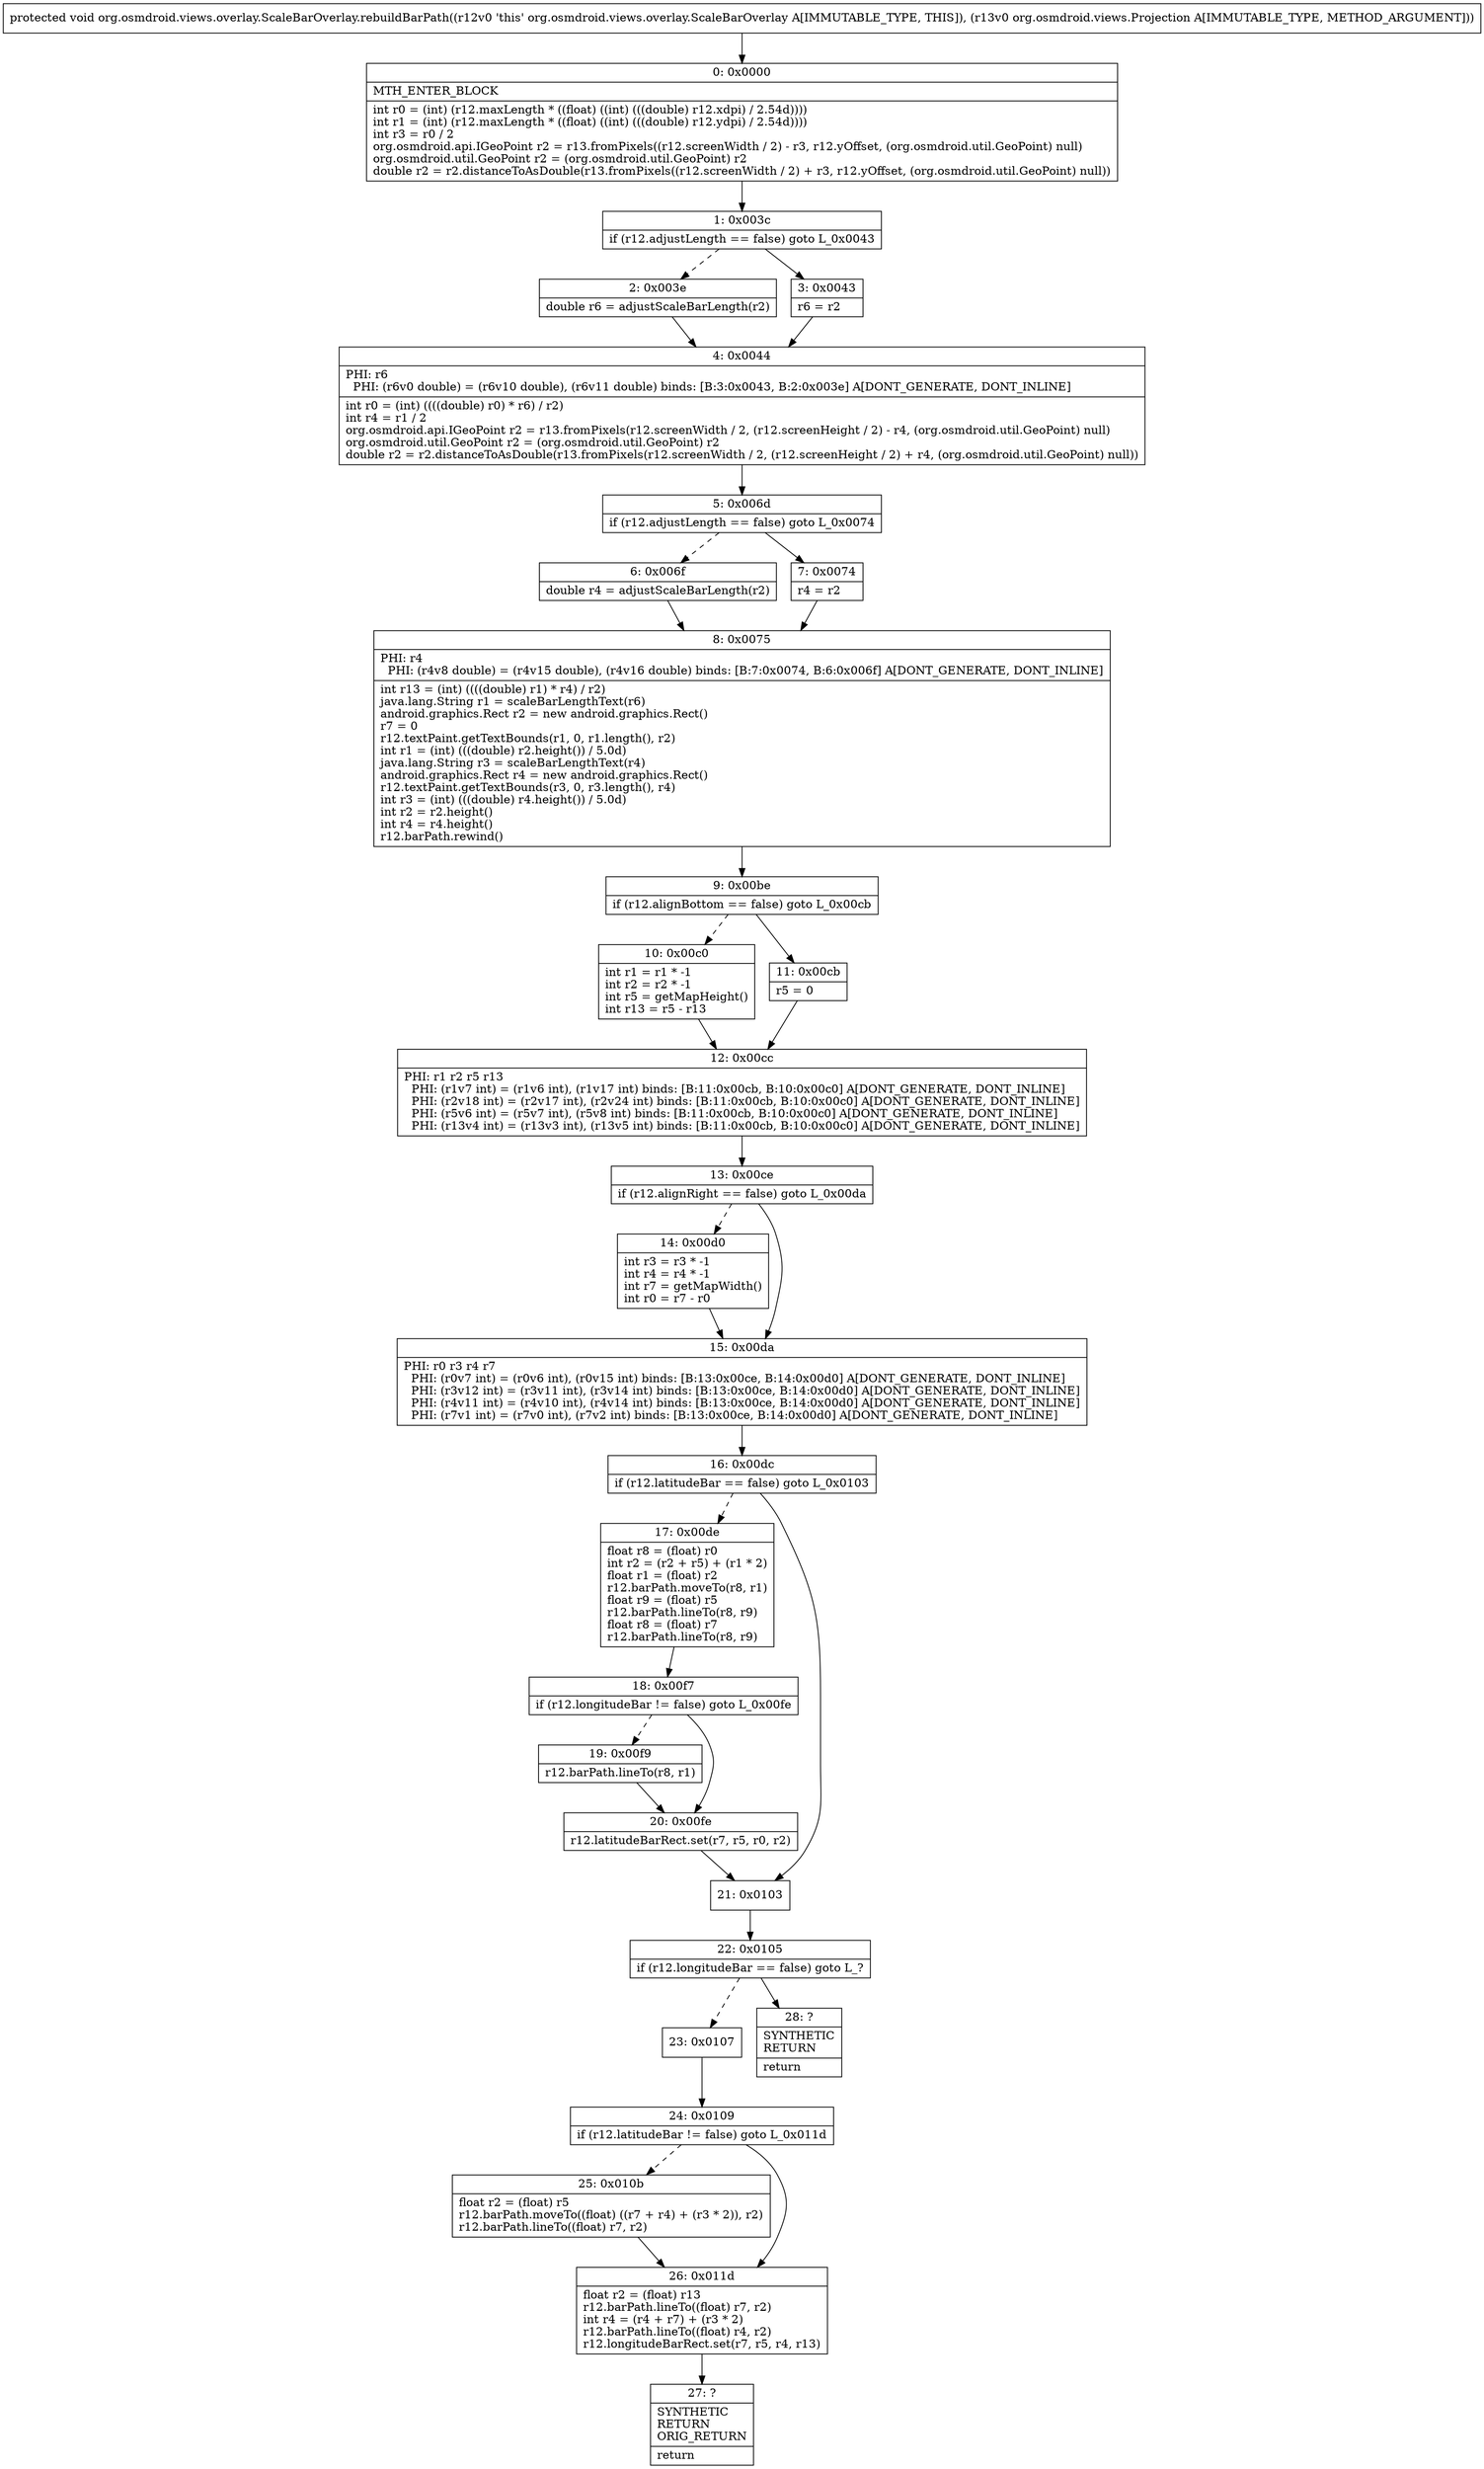 digraph "CFG fororg.osmdroid.views.overlay.ScaleBarOverlay.rebuildBarPath(Lorg\/osmdroid\/views\/Projection;)V" {
Node_0 [shape=record,label="{0\:\ 0x0000|MTH_ENTER_BLOCK\l|int r0 = (int) (r12.maxLength * ((float) ((int) (((double) r12.xdpi) \/ 2.54d))))\lint r1 = (int) (r12.maxLength * ((float) ((int) (((double) r12.ydpi) \/ 2.54d))))\lint r3 = r0 \/ 2\lorg.osmdroid.api.IGeoPoint r2 = r13.fromPixels((r12.screenWidth \/ 2) \- r3, r12.yOffset, (org.osmdroid.util.GeoPoint) null)\lorg.osmdroid.util.GeoPoint r2 = (org.osmdroid.util.GeoPoint) r2\ldouble r2 = r2.distanceToAsDouble(r13.fromPixels((r12.screenWidth \/ 2) + r3, r12.yOffset, (org.osmdroid.util.GeoPoint) null))\l}"];
Node_1 [shape=record,label="{1\:\ 0x003c|if (r12.adjustLength == false) goto L_0x0043\l}"];
Node_2 [shape=record,label="{2\:\ 0x003e|double r6 = adjustScaleBarLength(r2)\l}"];
Node_3 [shape=record,label="{3\:\ 0x0043|r6 = r2\l}"];
Node_4 [shape=record,label="{4\:\ 0x0044|PHI: r6 \l  PHI: (r6v0 double) = (r6v10 double), (r6v11 double) binds: [B:3:0x0043, B:2:0x003e] A[DONT_GENERATE, DONT_INLINE]\l|int r0 = (int) ((((double) r0) * r6) \/ r2)\lint r4 = r1 \/ 2\lorg.osmdroid.api.IGeoPoint r2 = r13.fromPixels(r12.screenWidth \/ 2, (r12.screenHeight \/ 2) \- r4, (org.osmdroid.util.GeoPoint) null)\lorg.osmdroid.util.GeoPoint r2 = (org.osmdroid.util.GeoPoint) r2\ldouble r2 = r2.distanceToAsDouble(r13.fromPixels(r12.screenWidth \/ 2, (r12.screenHeight \/ 2) + r4, (org.osmdroid.util.GeoPoint) null))\l}"];
Node_5 [shape=record,label="{5\:\ 0x006d|if (r12.adjustLength == false) goto L_0x0074\l}"];
Node_6 [shape=record,label="{6\:\ 0x006f|double r4 = adjustScaleBarLength(r2)\l}"];
Node_7 [shape=record,label="{7\:\ 0x0074|r4 = r2\l}"];
Node_8 [shape=record,label="{8\:\ 0x0075|PHI: r4 \l  PHI: (r4v8 double) = (r4v15 double), (r4v16 double) binds: [B:7:0x0074, B:6:0x006f] A[DONT_GENERATE, DONT_INLINE]\l|int r13 = (int) ((((double) r1) * r4) \/ r2)\ljava.lang.String r1 = scaleBarLengthText(r6)\landroid.graphics.Rect r2 = new android.graphics.Rect()\lr7 = 0\lr12.textPaint.getTextBounds(r1, 0, r1.length(), r2)\lint r1 = (int) (((double) r2.height()) \/ 5.0d)\ljava.lang.String r3 = scaleBarLengthText(r4)\landroid.graphics.Rect r4 = new android.graphics.Rect()\lr12.textPaint.getTextBounds(r3, 0, r3.length(), r4)\lint r3 = (int) (((double) r4.height()) \/ 5.0d)\lint r2 = r2.height()\lint r4 = r4.height()\lr12.barPath.rewind()\l}"];
Node_9 [shape=record,label="{9\:\ 0x00be|if (r12.alignBottom == false) goto L_0x00cb\l}"];
Node_10 [shape=record,label="{10\:\ 0x00c0|int r1 = r1 * \-1\lint r2 = r2 * \-1\lint r5 = getMapHeight()\lint r13 = r5 \- r13\l}"];
Node_11 [shape=record,label="{11\:\ 0x00cb|r5 = 0\l}"];
Node_12 [shape=record,label="{12\:\ 0x00cc|PHI: r1 r2 r5 r13 \l  PHI: (r1v7 int) = (r1v6 int), (r1v17 int) binds: [B:11:0x00cb, B:10:0x00c0] A[DONT_GENERATE, DONT_INLINE]\l  PHI: (r2v18 int) = (r2v17 int), (r2v24 int) binds: [B:11:0x00cb, B:10:0x00c0] A[DONT_GENERATE, DONT_INLINE]\l  PHI: (r5v6 int) = (r5v7 int), (r5v8 int) binds: [B:11:0x00cb, B:10:0x00c0] A[DONT_GENERATE, DONT_INLINE]\l  PHI: (r13v4 int) = (r13v3 int), (r13v5 int) binds: [B:11:0x00cb, B:10:0x00c0] A[DONT_GENERATE, DONT_INLINE]\l}"];
Node_13 [shape=record,label="{13\:\ 0x00ce|if (r12.alignRight == false) goto L_0x00da\l}"];
Node_14 [shape=record,label="{14\:\ 0x00d0|int r3 = r3 * \-1\lint r4 = r4 * \-1\lint r7 = getMapWidth()\lint r0 = r7 \- r0\l}"];
Node_15 [shape=record,label="{15\:\ 0x00da|PHI: r0 r3 r4 r7 \l  PHI: (r0v7 int) = (r0v6 int), (r0v15 int) binds: [B:13:0x00ce, B:14:0x00d0] A[DONT_GENERATE, DONT_INLINE]\l  PHI: (r3v12 int) = (r3v11 int), (r3v14 int) binds: [B:13:0x00ce, B:14:0x00d0] A[DONT_GENERATE, DONT_INLINE]\l  PHI: (r4v11 int) = (r4v10 int), (r4v14 int) binds: [B:13:0x00ce, B:14:0x00d0] A[DONT_GENERATE, DONT_INLINE]\l  PHI: (r7v1 int) = (r7v0 int), (r7v2 int) binds: [B:13:0x00ce, B:14:0x00d0] A[DONT_GENERATE, DONT_INLINE]\l}"];
Node_16 [shape=record,label="{16\:\ 0x00dc|if (r12.latitudeBar == false) goto L_0x0103\l}"];
Node_17 [shape=record,label="{17\:\ 0x00de|float r8 = (float) r0\lint r2 = (r2 + r5) + (r1 * 2)\lfloat r1 = (float) r2\lr12.barPath.moveTo(r8, r1)\lfloat r9 = (float) r5\lr12.barPath.lineTo(r8, r9)\lfloat r8 = (float) r7\lr12.barPath.lineTo(r8, r9)\l}"];
Node_18 [shape=record,label="{18\:\ 0x00f7|if (r12.longitudeBar != false) goto L_0x00fe\l}"];
Node_19 [shape=record,label="{19\:\ 0x00f9|r12.barPath.lineTo(r8, r1)\l}"];
Node_20 [shape=record,label="{20\:\ 0x00fe|r12.latitudeBarRect.set(r7, r5, r0, r2)\l}"];
Node_21 [shape=record,label="{21\:\ 0x0103}"];
Node_22 [shape=record,label="{22\:\ 0x0105|if (r12.longitudeBar == false) goto L_?\l}"];
Node_23 [shape=record,label="{23\:\ 0x0107}"];
Node_24 [shape=record,label="{24\:\ 0x0109|if (r12.latitudeBar != false) goto L_0x011d\l}"];
Node_25 [shape=record,label="{25\:\ 0x010b|float r2 = (float) r5\lr12.barPath.moveTo((float) ((r7 + r4) + (r3 * 2)), r2)\lr12.barPath.lineTo((float) r7, r2)\l}"];
Node_26 [shape=record,label="{26\:\ 0x011d|float r2 = (float) r13\lr12.barPath.lineTo((float) r7, r2)\lint r4 = (r4 + r7) + (r3 * 2)\lr12.barPath.lineTo((float) r4, r2)\lr12.longitudeBarRect.set(r7, r5, r4, r13)\l}"];
Node_27 [shape=record,label="{27\:\ ?|SYNTHETIC\lRETURN\lORIG_RETURN\l|return\l}"];
Node_28 [shape=record,label="{28\:\ ?|SYNTHETIC\lRETURN\l|return\l}"];
MethodNode[shape=record,label="{protected void org.osmdroid.views.overlay.ScaleBarOverlay.rebuildBarPath((r12v0 'this' org.osmdroid.views.overlay.ScaleBarOverlay A[IMMUTABLE_TYPE, THIS]), (r13v0 org.osmdroid.views.Projection A[IMMUTABLE_TYPE, METHOD_ARGUMENT])) }"];
MethodNode -> Node_0;
Node_0 -> Node_1;
Node_1 -> Node_2[style=dashed];
Node_1 -> Node_3;
Node_2 -> Node_4;
Node_3 -> Node_4;
Node_4 -> Node_5;
Node_5 -> Node_6[style=dashed];
Node_5 -> Node_7;
Node_6 -> Node_8;
Node_7 -> Node_8;
Node_8 -> Node_9;
Node_9 -> Node_10[style=dashed];
Node_9 -> Node_11;
Node_10 -> Node_12;
Node_11 -> Node_12;
Node_12 -> Node_13;
Node_13 -> Node_14[style=dashed];
Node_13 -> Node_15;
Node_14 -> Node_15;
Node_15 -> Node_16;
Node_16 -> Node_17[style=dashed];
Node_16 -> Node_21;
Node_17 -> Node_18;
Node_18 -> Node_19[style=dashed];
Node_18 -> Node_20;
Node_19 -> Node_20;
Node_20 -> Node_21;
Node_21 -> Node_22;
Node_22 -> Node_23[style=dashed];
Node_22 -> Node_28;
Node_23 -> Node_24;
Node_24 -> Node_25[style=dashed];
Node_24 -> Node_26;
Node_25 -> Node_26;
Node_26 -> Node_27;
}

